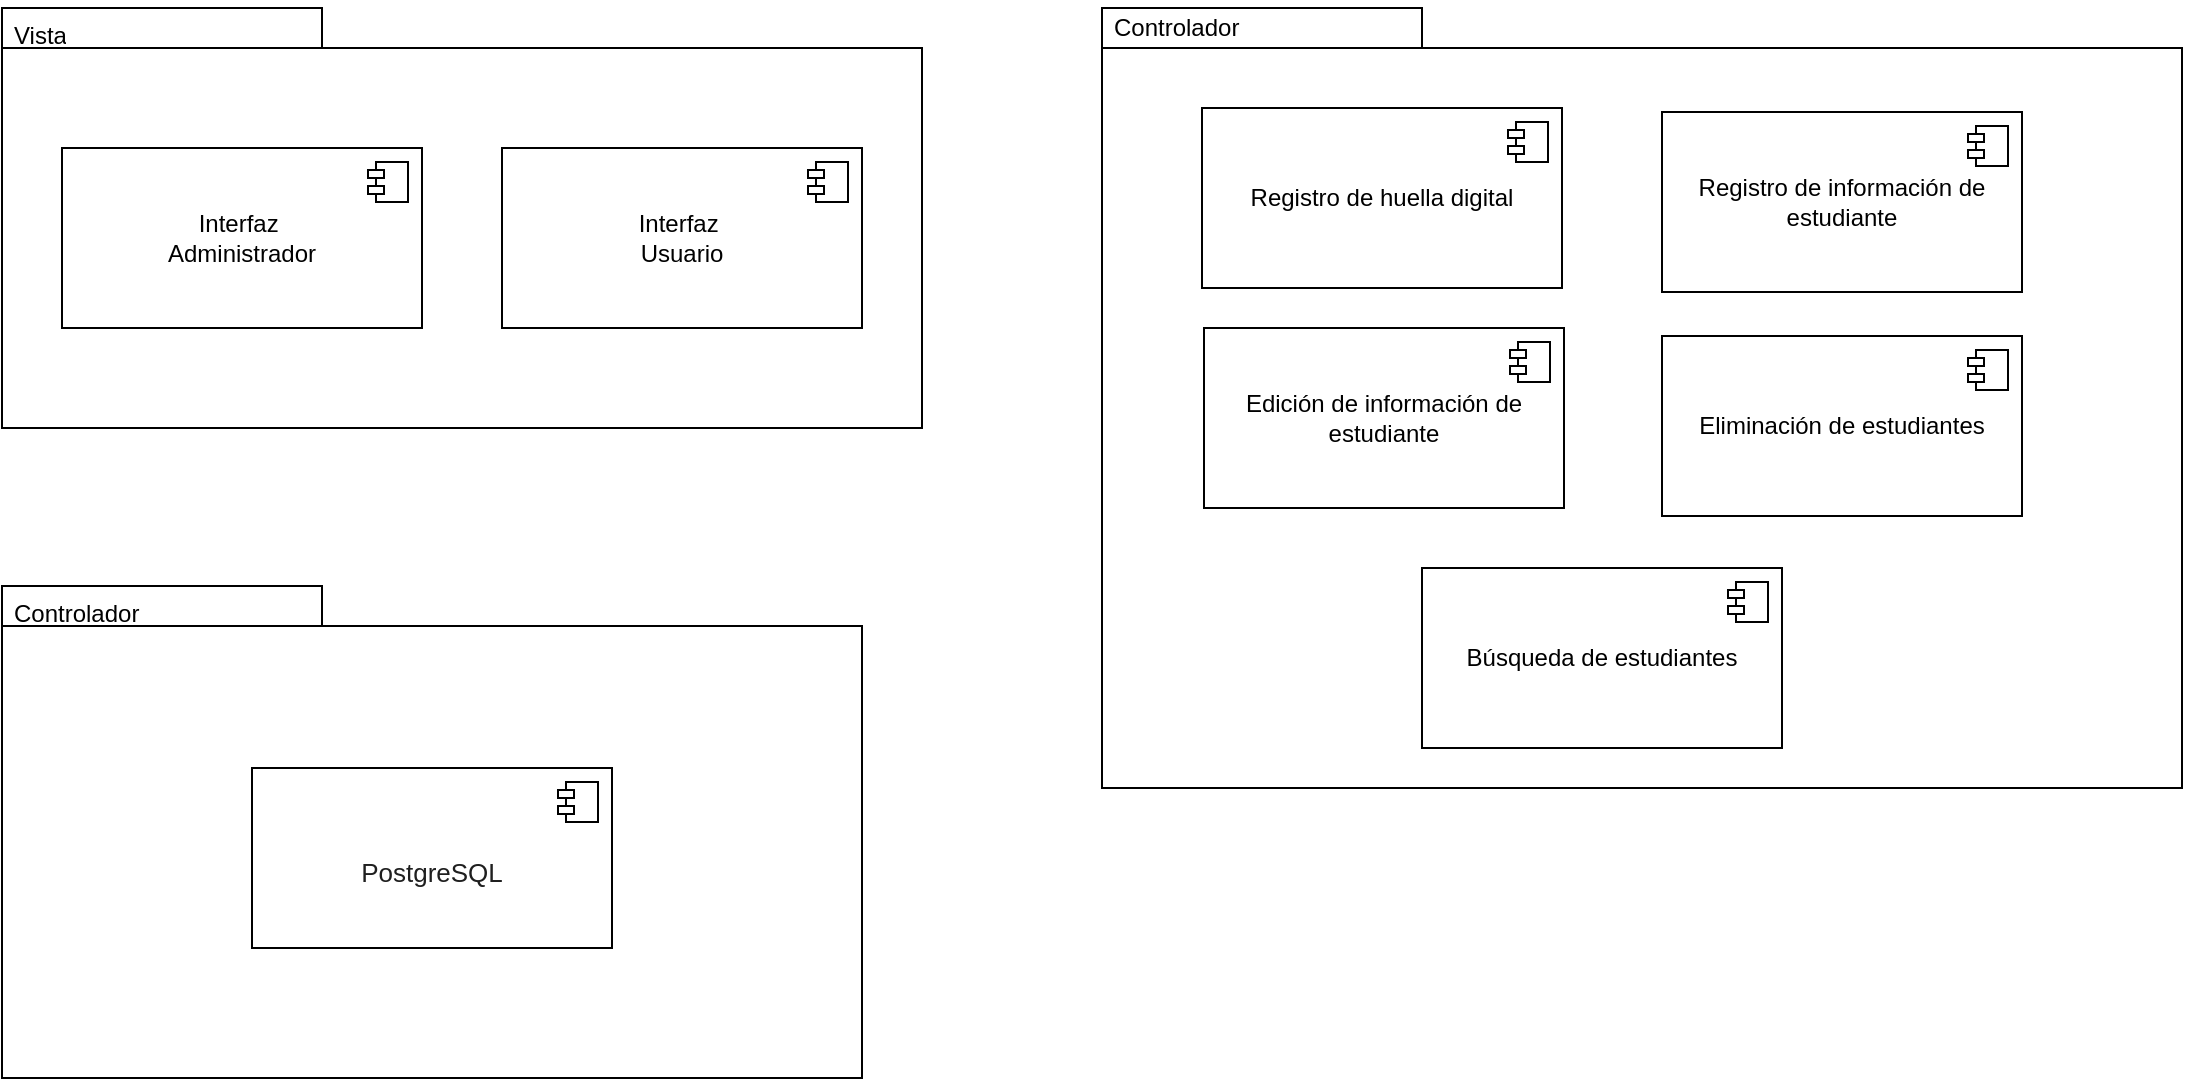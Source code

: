 <mxfile version="25.0.1">
  <diagram name="Página-1" id="hDy8dUDQK2IC1Iuztjzt">
    <mxGraphModel dx="1687" dy="908" grid="1" gridSize="10" guides="1" tooltips="1" connect="1" arrows="1" fold="1" page="1" pageScale="1" pageWidth="827" pageHeight="1169" math="0" shadow="0">
      <root>
        <mxCell id="0" />
        <mxCell id="1" parent="0" />
        <mxCell id="LZC1NuD3U-qBjLvTTaPn-1" value="" style="shape=folder;fontStyle=1;spacingTop=10;tabWidth=160;tabHeight=20;tabPosition=left;html=1;whiteSpace=wrap;" vertex="1" parent="1">
          <mxGeometry x="120" y="390" width="460" height="210" as="geometry" />
        </mxCell>
        <mxCell id="LZC1NuD3U-qBjLvTTaPn-2" value="Interfaz&amp;nbsp;&lt;div&gt;Administrador&lt;/div&gt;" style="html=1;dropTarget=0;whiteSpace=wrap;" vertex="1" parent="1">
          <mxGeometry x="150" y="460" width="180" height="90" as="geometry" />
        </mxCell>
        <mxCell id="LZC1NuD3U-qBjLvTTaPn-3" value="" style="shape=module;jettyWidth=8;jettyHeight=4;" vertex="1" parent="LZC1NuD3U-qBjLvTTaPn-2">
          <mxGeometry x="1" width="20" height="20" relative="1" as="geometry">
            <mxPoint x="-27" y="7" as="offset" />
          </mxGeometry>
        </mxCell>
        <mxCell id="LZC1NuD3U-qBjLvTTaPn-4" value="Interfaz&amp;nbsp;&lt;div&gt;Usuario&lt;/div&gt;" style="html=1;dropTarget=0;whiteSpace=wrap;" vertex="1" parent="1">
          <mxGeometry x="370" y="460" width="180" height="90" as="geometry" />
        </mxCell>
        <mxCell id="LZC1NuD3U-qBjLvTTaPn-5" value="" style="shape=module;jettyWidth=8;jettyHeight=4;" vertex="1" parent="LZC1NuD3U-qBjLvTTaPn-4">
          <mxGeometry x="1" width="20" height="20" relative="1" as="geometry">
            <mxPoint x="-27" y="7" as="offset" />
          </mxGeometry>
        </mxCell>
        <mxCell id="LZC1NuD3U-qBjLvTTaPn-6" value="Vista" style="text;strokeColor=none;fillColor=none;align=left;verticalAlign=top;spacingLeft=4;spacingRight=4;overflow=hidden;rotatable=0;points=[[0,0.5],[1,0.5]];portConstraint=eastwest;whiteSpace=wrap;html=1;" vertex="1" parent="1">
          <mxGeometry x="120" y="390" width="100" height="26" as="geometry" />
        </mxCell>
        <mxCell id="LZC1NuD3U-qBjLvTTaPn-7" value="" style="shape=folder;fontStyle=1;spacingTop=10;tabWidth=160;tabHeight=20;tabPosition=left;html=1;whiteSpace=wrap;" vertex="1" parent="1">
          <mxGeometry x="670" y="390" width="540" height="390" as="geometry" />
        </mxCell>
        <mxCell id="LZC1NuD3U-qBjLvTTaPn-8" value="Controlador" style="text;strokeColor=none;fillColor=none;align=left;verticalAlign=top;spacingLeft=4;spacingRight=4;overflow=hidden;rotatable=0;points=[[0,0.5],[1,0.5]];portConstraint=eastwest;whiteSpace=wrap;html=1;" vertex="1" parent="1">
          <mxGeometry x="670" y="386" width="100" height="26" as="geometry" />
        </mxCell>
        <mxCell id="LZC1NuD3U-qBjLvTTaPn-9" value="Registro de huella digital" style="html=1;dropTarget=0;whiteSpace=wrap;" vertex="1" parent="1">
          <mxGeometry x="720" y="440" width="180" height="90" as="geometry" />
        </mxCell>
        <mxCell id="LZC1NuD3U-qBjLvTTaPn-10" value="" style="shape=module;jettyWidth=8;jettyHeight=4;" vertex="1" parent="LZC1NuD3U-qBjLvTTaPn-9">
          <mxGeometry x="1" width="20" height="20" relative="1" as="geometry">
            <mxPoint x="-27" y="7" as="offset" />
          </mxGeometry>
        </mxCell>
        <mxCell id="LZC1NuD3U-qBjLvTTaPn-11" value="Registro de información de estudiante" style="html=1;dropTarget=0;whiteSpace=wrap;" vertex="1" parent="1">
          <mxGeometry x="950" y="442" width="180" height="90" as="geometry" />
        </mxCell>
        <mxCell id="LZC1NuD3U-qBjLvTTaPn-12" value="" style="shape=module;jettyWidth=8;jettyHeight=4;" vertex="1" parent="LZC1NuD3U-qBjLvTTaPn-11">
          <mxGeometry x="1" width="20" height="20" relative="1" as="geometry">
            <mxPoint x="-27" y="7" as="offset" />
          </mxGeometry>
        </mxCell>
        <mxCell id="LZC1NuD3U-qBjLvTTaPn-13" value="Edición de información de estudiante" style="html=1;dropTarget=0;whiteSpace=wrap;" vertex="1" parent="1">
          <mxGeometry x="721" y="550" width="180" height="90" as="geometry" />
        </mxCell>
        <mxCell id="LZC1NuD3U-qBjLvTTaPn-14" value="" style="shape=module;jettyWidth=8;jettyHeight=4;" vertex="1" parent="LZC1NuD3U-qBjLvTTaPn-13">
          <mxGeometry x="1" width="20" height="20" relative="1" as="geometry">
            <mxPoint x="-27" y="7" as="offset" />
          </mxGeometry>
        </mxCell>
        <mxCell id="LZC1NuD3U-qBjLvTTaPn-15" value="Eliminación de estudiantes" style="html=1;dropTarget=0;whiteSpace=wrap;" vertex="1" parent="1">
          <mxGeometry x="950" y="554" width="180" height="90" as="geometry" />
        </mxCell>
        <mxCell id="LZC1NuD3U-qBjLvTTaPn-16" value="" style="shape=module;jettyWidth=8;jettyHeight=4;" vertex="1" parent="LZC1NuD3U-qBjLvTTaPn-15">
          <mxGeometry x="1" width="20" height="20" relative="1" as="geometry">
            <mxPoint x="-27" y="7" as="offset" />
          </mxGeometry>
        </mxCell>
        <mxCell id="LZC1NuD3U-qBjLvTTaPn-17" value="Búsqueda de estudiantes" style="html=1;dropTarget=0;whiteSpace=wrap;" vertex="1" parent="1">
          <mxGeometry x="830" y="670" width="180" height="90" as="geometry" />
        </mxCell>
        <mxCell id="LZC1NuD3U-qBjLvTTaPn-18" value="" style="shape=module;jettyWidth=8;jettyHeight=4;" vertex="1" parent="LZC1NuD3U-qBjLvTTaPn-17">
          <mxGeometry x="1" width="20" height="20" relative="1" as="geometry">
            <mxPoint x="-27" y="7" as="offset" />
          </mxGeometry>
        </mxCell>
        <mxCell id="LZC1NuD3U-qBjLvTTaPn-19" value="" style="shape=folder;fontStyle=1;spacingTop=10;tabWidth=160;tabHeight=20;tabPosition=left;html=1;whiteSpace=wrap;" vertex="1" parent="1">
          <mxGeometry x="120" y="679" width="430" height="246" as="geometry" />
        </mxCell>
        <mxCell id="LZC1NuD3U-qBjLvTTaPn-20" value="&lt;br&gt;&lt;div&gt;&lt;span style=&quot;color: rgb(31, 31, 31); font-family: &amp;quot;Google Sans&amp;quot;, Arial, sans-serif-medium, sans-serif; text-align: start; background-color: rgb(255, 255, 255);&quot;&gt;&lt;font style=&quot;font-size: 13px;&quot;&gt;PostgreSQL&lt;/font&gt;&lt;/span&gt;&lt;/div&gt;" style="html=1;dropTarget=0;whiteSpace=wrap;" vertex="1" parent="1">
          <mxGeometry x="245" y="770" width="180" height="90" as="geometry" />
        </mxCell>
        <mxCell id="LZC1NuD3U-qBjLvTTaPn-21" value="" style="shape=module;jettyWidth=8;jettyHeight=4;" vertex="1" parent="LZC1NuD3U-qBjLvTTaPn-20">
          <mxGeometry x="1" width="20" height="20" relative="1" as="geometry">
            <mxPoint x="-27" y="7" as="offset" />
          </mxGeometry>
        </mxCell>
        <mxCell id="LZC1NuD3U-qBjLvTTaPn-24" value="Controlador" style="text;strokeColor=none;fillColor=none;align=left;verticalAlign=top;spacingLeft=4;spacingRight=4;overflow=hidden;rotatable=0;points=[[0,0.5],[1,0.5]];portConstraint=eastwest;whiteSpace=wrap;html=1;" vertex="1" parent="1">
          <mxGeometry x="120" y="679" width="100" height="26" as="geometry" />
        </mxCell>
      </root>
    </mxGraphModel>
  </diagram>
</mxfile>
